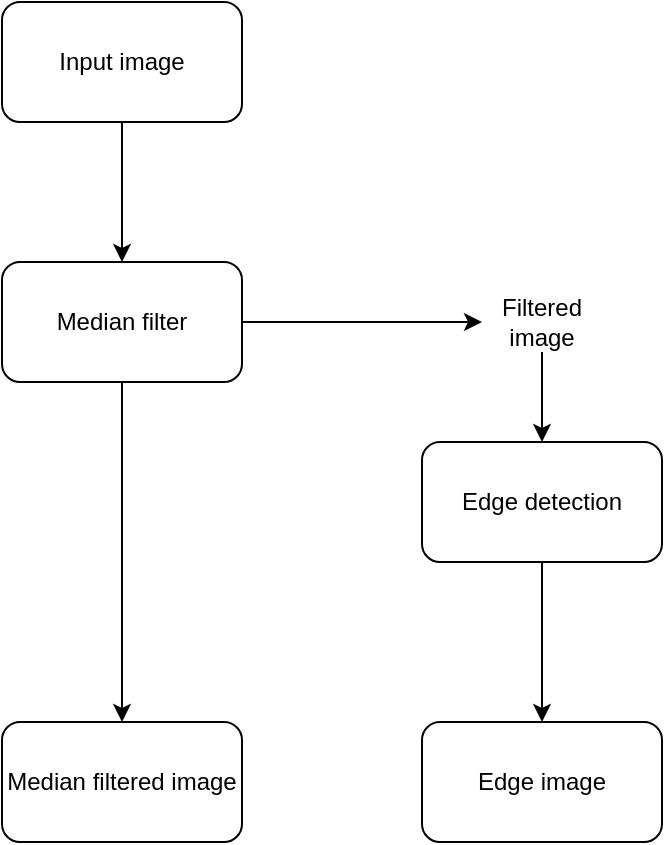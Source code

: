 <mxfile version="24.2.5" type="device">
  <diagram name="Page-1" id="FWlR0QyKhR7gVn5-pv5x">
    <mxGraphModel dx="678" dy="453" grid="1" gridSize="10" guides="1" tooltips="1" connect="1" arrows="1" fold="1" page="1" pageScale="1" pageWidth="827" pageHeight="1169" math="0" shadow="0">
      <root>
        <mxCell id="0" />
        <mxCell id="1" parent="0" />
        <mxCell id="OVZTzuoZGJF5KFkqCkdf-3" value="" style="edgeStyle=orthogonalEdgeStyle;rounded=0;orthogonalLoop=1;jettySize=auto;html=1;" parent="1" source="OVZTzuoZGJF5KFkqCkdf-1" target="OVZTzuoZGJF5KFkqCkdf-2" edge="1">
          <mxGeometry relative="1" as="geometry" />
        </mxCell>
        <mxCell id="OVZTzuoZGJF5KFkqCkdf-1" value="Input image" style="rounded=1;whiteSpace=wrap;html=1;" parent="1" vertex="1">
          <mxGeometry x="160" y="20" width="120" height="60" as="geometry" />
        </mxCell>
        <mxCell id="OVZTzuoZGJF5KFkqCkdf-10" value="" style="edgeStyle=orthogonalEdgeStyle;rounded=0;orthogonalLoop=1;jettySize=auto;html=1;" parent="1" source="OVZTzuoZGJF5KFkqCkdf-2" target="OVZTzuoZGJF5KFkqCkdf-9" edge="1">
          <mxGeometry relative="1" as="geometry" />
        </mxCell>
        <mxCell id="BFuelwUm15IlmJ-tVIaQ-1" style="edgeStyle=orthogonalEdgeStyle;rounded=0;orthogonalLoop=1;jettySize=auto;html=1;" edge="1" parent="1" source="OVZTzuoZGJF5KFkqCkdf-2" target="OVZTzuoZGJF5KFkqCkdf-13">
          <mxGeometry relative="1" as="geometry" />
        </mxCell>
        <mxCell id="OVZTzuoZGJF5KFkqCkdf-2" value="Median filter" style="rounded=1;whiteSpace=wrap;html=1;" parent="1" vertex="1">
          <mxGeometry x="160" y="150" width="120" height="60" as="geometry" />
        </mxCell>
        <mxCell id="OVZTzuoZGJF5KFkqCkdf-12" value="" style="edgeStyle=orthogonalEdgeStyle;rounded=0;orthogonalLoop=1;jettySize=auto;html=1;" parent="1" source="OVZTzuoZGJF5KFkqCkdf-5" target="OVZTzuoZGJF5KFkqCkdf-11" edge="1">
          <mxGeometry relative="1" as="geometry" />
        </mxCell>
        <mxCell id="OVZTzuoZGJF5KFkqCkdf-5" value="Edge detection" style="rounded=1;whiteSpace=wrap;html=1;" parent="1" vertex="1">
          <mxGeometry x="370" y="240" width="120" height="60" as="geometry" />
        </mxCell>
        <mxCell id="OVZTzuoZGJF5KFkqCkdf-9" value="Median filtered image" style="whiteSpace=wrap;html=1;rounded=1;" parent="1" vertex="1">
          <mxGeometry x="160" y="380" width="120" height="60" as="geometry" />
        </mxCell>
        <mxCell id="OVZTzuoZGJF5KFkqCkdf-11" value="Edge image" style="whiteSpace=wrap;html=1;rounded=1;" parent="1" vertex="1">
          <mxGeometry x="370" y="380" width="120" height="60" as="geometry" />
        </mxCell>
        <mxCell id="OVZTzuoZGJF5KFkqCkdf-14" value="" style="edgeStyle=orthogonalEdgeStyle;rounded=0;orthogonalLoop=1;jettySize=auto;html=1;" parent="1" source="OVZTzuoZGJF5KFkqCkdf-13" target="OVZTzuoZGJF5KFkqCkdf-5" edge="1">
          <mxGeometry relative="1" as="geometry" />
        </mxCell>
        <mxCell id="OVZTzuoZGJF5KFkqCkdf-13" value="Filtered image" style="text;html=1;align=center;verticalAlign=middle;whiteSpace=wrap;rounded=0;" parent="1" vertex="1">
          <mxGeometry x="400" y="165" width="60" height="30" as="geometry" />
        </mxCell>
      </root>
    </mxGraphModel>
  </diagram>
</mxfile>

